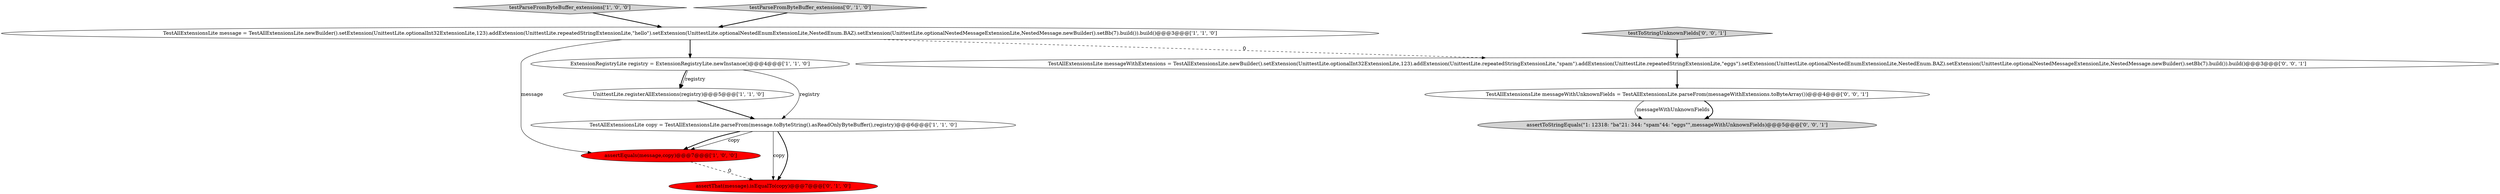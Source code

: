 digraph {
10 [style = filled, label = "TestAllExtensionsLite messageWithExtensions = TestAllExtensionsLite.newBuilder().setExtension(UnittestLite.optionalInt32ExtensionLite,123).addExtension(UnittestLite.repeatedStringExtensionLite,\"spam\").addExtension(UnittestLite.repeatedStringExtensionLite,\"eggs\").setExtension(UnittestLite.optionalNestedEnumExtensionLite,NestedEnum.BAZ).setExtension(UnittestLite.optionalNestedMessageExtensionLite,NestedMessage.newBuilder().setBb(7).build()).build()@@@3@@@['0', '0', '1']", fillcolor = white, shape = ellipse image = "AAA0AAABBB3BBB"];
3 [style = filled, label = "testParseFromByteBuffer_extensions['1', '0', '0']", fillcolor = lightgray, shape = diamond image = "AAA0AAABBB1BBB"];
6 [style = filled, label = "assertThat(message).isEqualTo(copy)@@@7@@@['0', '1', '0']", fillcolor = red, shape = ellipse image = "AAA1AAABBB2BBB"];
11 [style = filled, label = "TestAllExtensionsLite messageWithUnknownFields = TestAllExtensionsLite.parseFrom(messageWithExtensions.toByteArray())@@@4@@@['0', '0', '1']", fillcolor = white, shape = ellipse image = "AAA0AAABBB3BBB"];
2 [style = filled, label = "assertEquals(message,copy)@@@7@@@['1', '0', '0']", fillcolor = red, shape = ellipse image = "AAA1AAABBB1BBB"];
7 [style = filled, label = "testParseFromByteBuffer_extensions['0', '1', '0']", fillcolor = lightgray, shape = diamond image = "AAA0AAABBB2BBB"];
0 [style = filled, label = "TestAllExtensionsLite copy = TestAllExtensionsLite.parseFrom(message.toByteString().asReadOnlyByteBuffer(),registry)@@@6@@@['1', '1', '0']", fillcolor = white, shape = ellipse image = "AAA0AAABBB1BBB"];
1 [style = filled, label = "UnittestLite.registerAllExtensions(registry)@@@5@@@['1', '1', '0']", fillcolor = white, shape = ellipse image = "AAA0AAABBB1BBB"];
5 [style = filled, label = "TestAllExtensionsLite message = TestAllExtensionsLite.newBuilder().setExtension(UnittestLite.optionalInt32ExtensionLite,123).addExtension(UnittestLite.repeatedStringExtensionLite,\"hello\").setExtension(UnittestLite.optionalNestedEnumExtensionLite,NestedEnum.BAZ).setExtension(UnittestLite.optionalNestedMessageExtensionLite,NestedMessage.newBuilder().setBb(7).build()).build()@@@3@@@['1', '1', '0']", fillcolor = white, shape = ellipse image = "AAA0AAABBB1BBB"];
9 [style = filled, label = "testToStringUnknownFields['0', '0', '1']", fillcolor = lightgray, shape = diamond image = "AAA0AAABBB3BBB"];
4 [style = filled, label = "ExtensionRegistryLite registry = ExtensionRegistryLite.newInstance()@@@4@@@['1', '1', '0']", fillcolor = white, shape = ellipse image = "AAA0AAABBB1BBB"];
8 [style = filled, label = "assertToStringEquals(\"1: 12318: \"\b\a\"21: 344: \"spam\"44: \"eggs\"\",messageWithUnknownFields)@@@5@@@['0', '0', '1']", fillcolor = lightgray, shape = ellipse image = "AAA0AAABBB3BBB"];
0->2 [style = solid, label="copy"];
11->8 [style = bold, label=""];
0->6 [style = solid, label="copy"];
3->5 [style = bold, label=""];
4->1 [style = bold, label=""];
7->5 [style = bold, label=""];
11->8 [style = solid, label="messageWithUnknownFields"];
1->0 [style = bold, label=""];
9->10 [style = bold, label=""];
4->1 [style = solid, label="registry"];
5->10 [style = dashed, label="0"];
5->2 [style = solid, label="message"];
0->6 [style = bold, label=""];
5->4 [style = bold, label=""];
4->0 [style = solid, label="registry"];
0->2 [style = bold, label=""];
10->11 [style = bold, label=""];
2->6 [style = dashed, label="0"];
}
